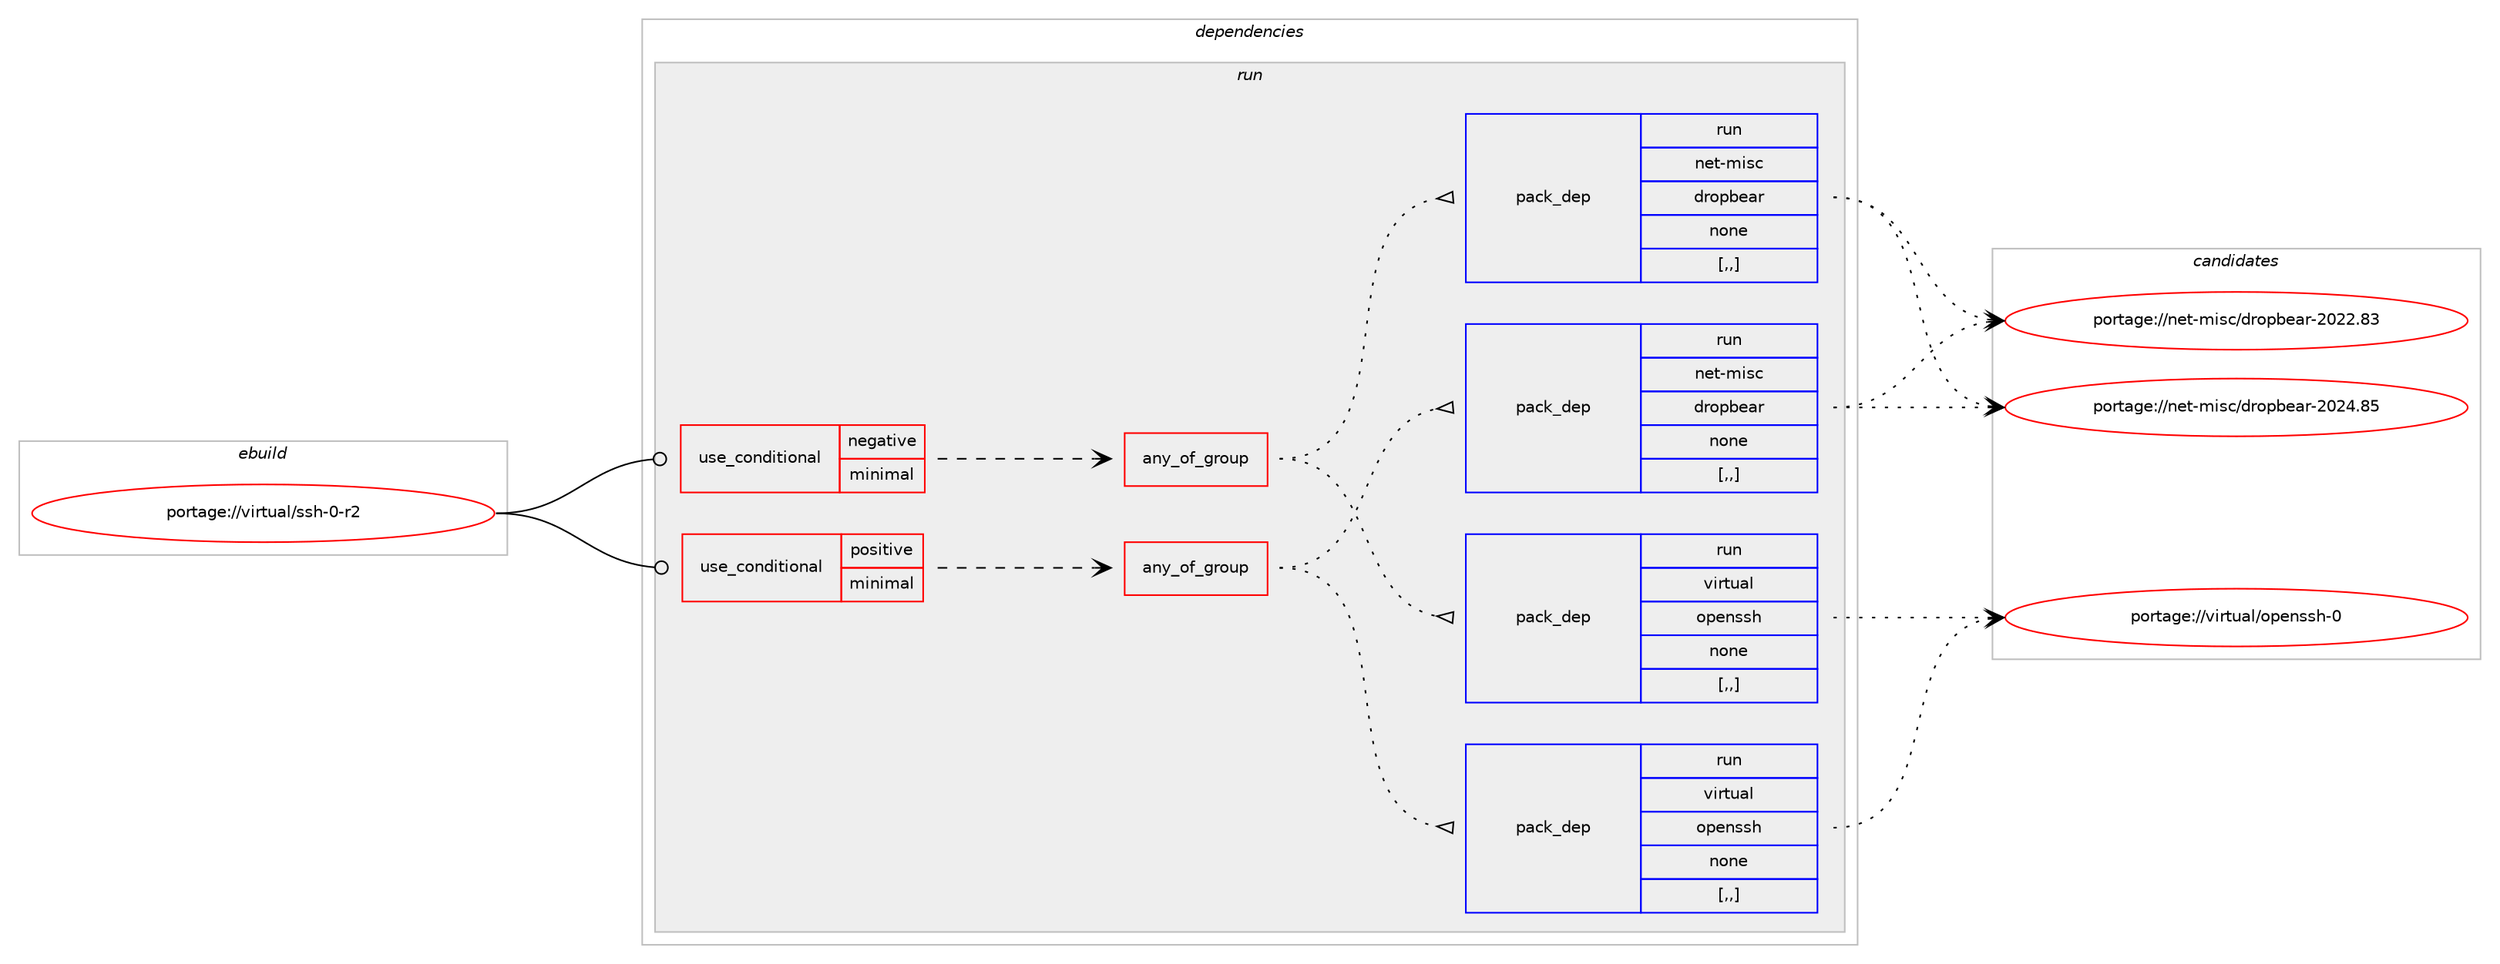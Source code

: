 digraph prolog {

# *************
# Graph options
# *************

newrank=true;
concentrate=true;
compound=true;
graph [rankdir=LR,fontname=Helvetica,fontsize=10,ranksep=1.5];#, ranksep=2.5, nodesep=0.2];
edge  [arrowhead=vee];
node  [fontname=Helvetica,fontsize=10];

# **********
# The ebuild
# **********

subgraph cluster_leftcol {
color=gray;
label=<<i>ebuild</i>>;
id [label="portage://virtual/ssh-0-r2", color=red, width=4, href="../virtual/ssh-0-r2.svg"];
}

# ****************
# The dependencies
# ****************

subgraph cluster_midcol {
color=gray;
label=<<i>dependencies</i>>;
subgraph cluster_compile {
fillcolor="#eeeeee";
style=filled;
label=<<i>compile</i>>;
}
subgraph cluster_compileandrun {
fillcolor="#eeeeee";
style=filled;
label=<<i>compile and run</i>>;
}
subgraph cluster_run {
fillcolor="#eeeeee";
style=filled;
label=<<i>run</i>>;
subgraph cond118047 {
dependency443019 [label=<<TABLE BORDER="0" CELLBORDER="1" CELLSPACING="0" CELLPADDING="4"><TR><TD ROWSPAN="3" CELLPADDING="10">use_conditional</TD></TR><TR><TD>negative</TD></TR><TR><TD>minimal</TD></TR></TABLE>>, shape=none, color=red];
subgraph any3004 {
dependency443020 [label=<<TABLE BORDER="0" CELLBORDER="1" CELLSPACING="0" CELLPADDING="4"><TR><TD CELLPADDING="10">any_of_group</TD></TR></TABLE>>, shape=none, color=red];subgraph pack321741 {
dependency443021 [label=<<TABLE BORDER="0" CELLBORDER="1" CELLSPACING="0" CELLPADDING="4" WIDTH="220"><TR><TD ROWSPAN="6" CELLPADDING="30">pack_dep</TD></TR><TR><TD WIDTH="110">run</TD></TR><TR><TD>virtual</TD></TR><TR><TD>openssh</TD></TR><TR><TD>none</TD></TR><TR><TD>[,,]</TD></TR></TABLE>>, shape=none, color=blue];
}
dependency443020:e -> dependency443021:w [weight=20,style="dotted",arrowhead="oinv"];
subgraph pack321742 {
dependency443022 [label=<<TABLE BORDER="0" CELLBORDER="1" CELLSPACING="0" CELLPADDING="4" WIDTH="220"><TR><TD ROWSPAN="6" CELLPADDING="30">pack_dep</TD></TR><TR><TD WIDTH="110">run</TD></TR><TR><TD>net-misc</TD></TR><TR><TD>dropbear</TD></TR><TR><TD>none</TD></TR><TR><TD>[,,]</TD></TR></TABLE>>, shape=none, color=blue];
}
dependency443020:e -> dependency443022:w [weight=20,style="dotted",arrowhead="oinv"];
}
dependency443019:e -> dependency443020:w [weight=20,style="dashed",arrowhead="vee"];
}
id:e -> dependency443019:w [weight=20,style="solid",arrowhead="odot"];
subgraph cond118048 {
dependency443023 [label=<<TABLE BORDER="0" CELLBORDER="1" CELLSPACING="0" CELLPADDING="4"><TR><TD ROWSPAN="3" CELLPADDING="10">use_conditional</TD></TR><TR><TD>positive</TD></TR><TR><TD>minimal</TD></TR></TABLE>>, shape=none, color=red];
subgraph any3005 {
dependency443024 [label=<<TABLE BORDER="0" CELLBORDER="1" CELLSPACING="0" CELLPADDING="4"><TR><TD CELLPADDING="10">any_of_group</TD></TR></TABLE>>, shape=none, color=red];subgraph pack321743 {
dependency443025 [label=<<TABLE BORDER="0" CELLBORDER="1" CELLSPACING="0" CELLPADDING="4" WIDTH="220"><TR><TD ROWSPAN="6" CELLPADDING="30">pack_dep</TD></TR><TR><TD WIDTH="110">run</TD></TR><TR><TD>net-misc</TD></TR><TR><TD>dropbear</TD></TR><TR><TD>none</TD></TR><TR><TD>[,,]</TD></TR></TABLE>>, shape=none, color=blue];
}
dependency443024:e -> dependency443025:w [weight=20,style="dotted",arrowhead="oinv"];
subgraph pack321744 {
dependency443026 [label=<<TABLE BORDER="0" CELLBORDER="1" CELLSPACING="0" CELLPADDING="4" WIDTH="220"><TR><TD ROWSPAN="6" CELLPADDING="30">pack_dep</TD></TR><TR><TD WIDTH="110">run</TD></TR><TR><TD>virtual</TD></TR><TR><TD>openssh</TD></TR><TR><TD>none</TD></TR><TR><TD>[,,]</TD></TR></TABLE>>, shape=none, color=blue];
}
dependency443024:e -> dependency443026:w [weight=20,style="dotted",arrowhead="oinv"];
}
dependency443023:e -> dependency443024:w [weight=20,style="dashed",arrowhead="vee"];
}
id:e -> dependency443023:w [weight=20,style="solid",arrowhead="odot"];
}
}

# **************
# The candidates
# **************

subgraph cluster_choices {
rank=same;
color=gray;
label=<<i>candidates</i>>;

subgraph choice321741 {
color=black;
nodesep=1;
choice11810511411611797108471111121011101151151044548 [label="portage://virtual/openssh-0", color=red, width=4,href="../virtual/openssh-0.svg"];
dependency443021:e -> choice11810511411611797108471111121011101151151044548:w [style=dotted,weight="100"];
}
subgraph choice321742 {
color=black;
nodesep=1;
choice11010111645109105115994710011411111298101971144550485052465653 [label="portage://net-misc/dropbear-2024.85", color=red, width=4,href="../net-misc/dropbear-2024.85.svg"];
choice11010111645109105115994710011411111298101971144550485050465651 [label="portage://net-misc/dropbear-2022.83", color=red, width=4,href="../net-misc/dropbear-2022.83.svg"];
dependency443022:e -> choice11010111645109105115994710011411111298101971144550485052465653:w [style=dotted,weight="100"];
dependency443022:e -> choice11010111645109105115994710011411111298101971144550485050465651:w [style=dotted,weight="100"];
}
subgraph choice321743 {
color=black;
nodesep=1;
choice11010111645109105115994710011411111298101971144550485052465653 [label="portage://net-misc/dropbear-2024.85", color=red, width=4,href="../net-misc/dropbear-2024.85.svg"];
choice11010111645109105115994710011411111298101971144550485050465651 [label="portage://net-misc/dropbear-2022.83", color=red, width=4,href="../net-misc/dropbear-2022.83.svg"];
dependency443025:e -> choice11010111645109105115994710011411111298101971144550485052465653:w [style=dotted,weight="100"];
dependency443025:e -> choice11010111645109105115994710011411111298101971144550485050465651:w [style=dotted,weight="100"];
}
subgraph choice321744 {
color=black;
nodesep=1;
choice11810511411611797108471111121011101151151044548 [label="portage://virtual/openssh-0", color=red, width=4,href="../virtual/openssh-0.svg"];
dependency443026:e -> choice11810511411611797108471111121011101151151044548:w [style=dotted,weight="100"];
}
}

}

